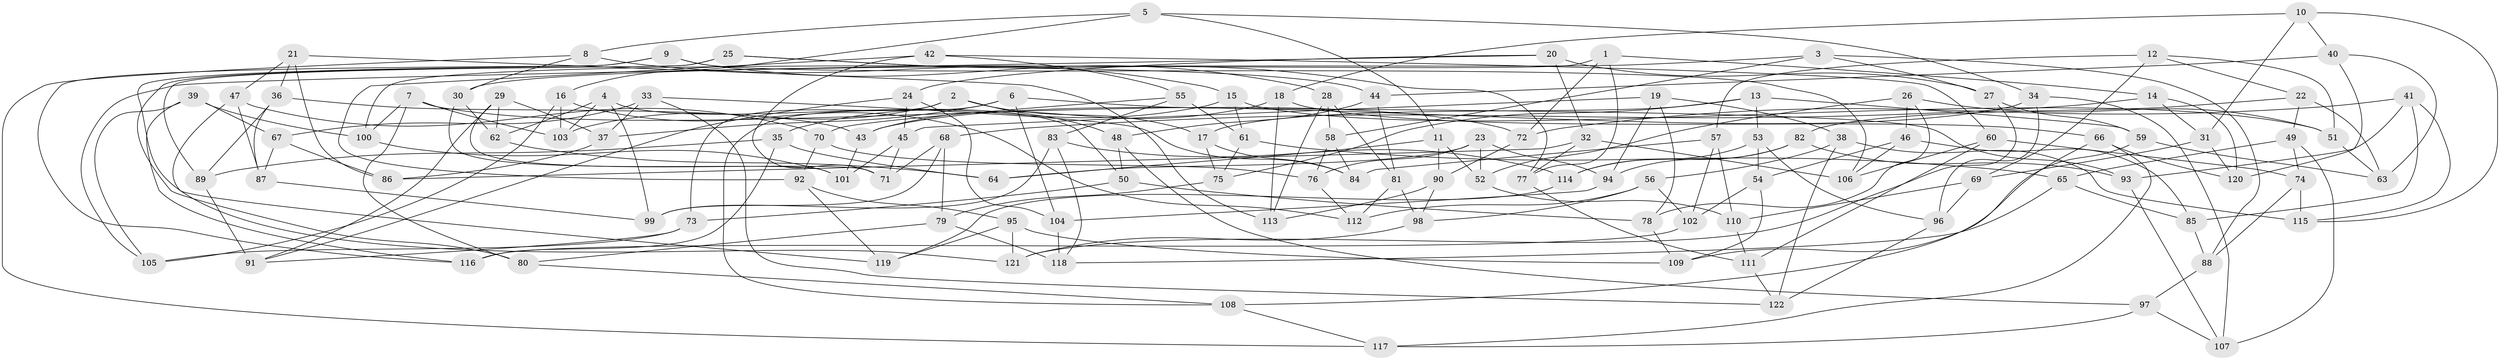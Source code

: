 // coarse degree distribution, {11: 0.020833333333333332, 6: 0.3958333333333333, 12: 0.0625, 7: 0.041666666666666664, 13: 0.041666666666666664, 10: 0.041666666666666664, 4: 0.2916666666666667, 5: 0.020833333333333332, 8: 0.041666666666666664, 9: 0.041666666666666664}
// Generated by graph-tools (version 1.1) at 2025/20/03/04/25 18:20:36]
// undirected, 122 vertices, 244 edges
graph export_dot {
graph [start="1"]
  node [color=gray90,style=filled];
  1;
  2;
  3;
  4;
  5;
  6;
  7;
  8;
  9;
  10;
  11;
  12;
  13;
  14;
  15;
  16;
  17;
  18;
  19;
  20;
  21;
  22;
  23;
  24;
  25;
  26;
  27;
  28;
  29;
  30;
  31;
  32;
  33;
  34;
  35;
  36;
  37;
  38;
  39;
  40;
  41;
  42;
  43;
  44;
  45;
  46;
  47;
  48;
  49;
  50;
  51;
  52;
  53;
  54;
  55;
  56;
  57;
  58;
  59;
  60;
  61;
  62;
  63;
  64;
  65;
  66;
  67;
  68;
  69;
  70;
  71;
  72;
  73;
  74;
  75;
  76;
  77;
  78;
  79;
  80;
  81;
  82;
  83;
  84;
  85;
  86;
  87;
  88;
  89;
  90;
  91;
  92;
  93;
  94;
  95;
  96;
  97;
  98;
  99;
  100;
  101;
  102;
  103;
  104;
  105;
  106;
  107;
  108;
  109;
  110;
  111;
  112;
  113;
  114;
  115;
  116;
  117;
  118;
  119;
  120;
  121;
  122;
  1 -- 14;
  1 -- 77;
  1 -- 100;
  1 -- 72;
  2 -- 73;
  2 -- 48;
  2 -- 103;
  2 -- 17;
  3 -- 30;
  3 -- 27;
  3 -- 58;
  3 -- 88;
  4 -- 50;
  4 -- 103;
  4 -- 62;
  4 -- 99;
  5 -- 16;
  5 -- 11;
  5 -- 8;
  5 -- 34;
  6 -- 93;
  6 -- 104;
  6 -- 108;
  6 -- 37;
  7 -- 72;
  7 -- 103;
  7 -- 100;
  7 -- 80;
  8 -- 15;
  8 -- 117;
  8 -- 30;
  9 -- 28;
  9 -- 121;
  9 -- 106;
  9 -- 116;
  10 -- 40;
  10 -- 115;
  10 -- 31;
  10 -- 18;
  11 -- 90;
  11 -- 64;
  11 -- 52;
  12 -- 22;
  12 -- 51;
  12 -- 69;
  12 -- 57;
  13 -- 75;
  13 -- 17;
  13 -- 53;
  13 -- 59;
  14 -- 68;
  14 -- 31;
  14 -- 120;
  15 -- 61;
  15 -- 35;
  15 -- 51;
  16 -- 103;
  16 -- 105;
  16 -- 112;
  17 -- 75;
  17 -- 84;
  18 -- 66;
  18 -- 43;
  18 -- 113;
  19 -- 94;
  19 -- 45;
  19 -- 78;
  19 -- 38;
  20 -- 24;
  20 -- 105;
  20 -- 32;
  20 -- 27;
  21 -- 86;
  21 -- 36;
  21 -- 113;
  21 -- 47;
  22 -- 82;
  22 -- 63;
  22 -- 49;
  23 -- 94;
  23 -- 64;
  23 -- 52;
  23 -- 76;
  24 -- 91;
  24 -- 104;
  24 -- 45;
  25 -- 44;
  25 -- 89;
  25 -- 77;
  25 -- 80;
  26 -- 46;
  26 -- 78;
  26 -- 52;
  26 -- 51;
  27 -- 59;
  27 -- 121;
  28 -- 113;
  28 -- 81;
  28 -- 58;
  29 -- 91;
  29 -- 71;
  29 -- 37;
  29 -- 62;
  30 -- 62;
  30 -- 101;
  31 -- 120;
  31 -- 69;
  32 -- 77;
  32 -- 86;
  32 -- 106;
  33 -- 67;
  33 -- 122;
  33 -- 37;
  33 -- 84;
  34 -- 96;
  34 -- 43;
  34 -- 107;
  35 -- 64;
  35 -- 116;
  35 -- 89;
  36 -- 87;
  36 -- 43;
  36 -- 89;
  37 -- 86;
  38 -- 115;
  38 -- 122;
  38 -- 56;
  39 -- 67;
  39 -- 105;
  39 -- 116;
  39 -- 100;
  40 -- 120;
  40 -- 63;
  40 -- 44;
  41 -- 115;
  41 -- 93;
  41 -- 85;
  41 -- 72;
  42 -- 60;
  42 -- 92;
  42 -- 55;
  42 -- 71;
  43 -- 101;
  44 -- 48;
  44 -- 81;
  45 -- 71;
  45 -- 101;
  46 -- 106;
  46 -- 54;
  46 -- 85;
  47 -- 119;
  47 -- 70;
  47 -- 87;
  48 -- 97;
  48 -- 50;
  49 -- 65;
  49 -- 74;
  49 -- 107;
  50 -- 78;
  50 -- 73;
  51 -- 63;
  52 -- 110;
  53 -- 54;
  53 -- 114;
  53 -- 96;
  54 -- 109;
  54 -- 102;
  55 -- 83;
  55 -- 70;
  55 -- 61;
  56 -- 112;
  56 -- 102;
  56 -- 98;
  57 -- 102;
  57 -- 110;
  57 -- 84;
  58 -- 76;
  58 -- 84;
  59 -- 63;
  59 -- 109;
  60 -- 74;
  60 -- 111;
  60 -- 106;
  61 -- 75;
  61 -- 65;
  62 -- 64;
  65 -- 118;
  65 -- 85;
  66 -- 108;
  66 -- 117;
  66 -- 120;
  67 -- 87;
  67 -- 86;
  68 -- 99;
  68 -- 79;
  68 -- 71;
  69 -- 110;
  69 -- 96;
  70 -- 92;
  70 -- 76;
  72 -- 90;
  73 -- 91;
  73 -- 105;
  74 -- 115;
  74 -- 88;
  75 -- 79;
  76 -- 112;
  77 -- 111;
  78 -- 109;
  79 -- 118;
  79 -- 80;
  80 -- 108;
  81 -- 112;
  81 -- 98;
  82 -- 114;
  82 -- 94;
  82 -- 93;
  83 -- 99;
  83 -- 118;
  83 -- 114;
  85 -- 88;
  87 -- 99;
  88 -- 97;
  89 -- 91;
  90 -- 113;
  90 -- 98;
  92 -- 95;
  92 -- 119;
  93 -- 107;
  94 -- 104;
  95 -- 121;
  95 -- 109;
  95 -- 119;
  96 -- 122;
  97 -- 107;
  97 -- 117;
  98 -- 121;
  100 -- 101;
  102 -- 116;
  104 -- 118;
  108 -- 117;
  110 -- 111;
  111 -- 122;
  114 -- 119;
}
